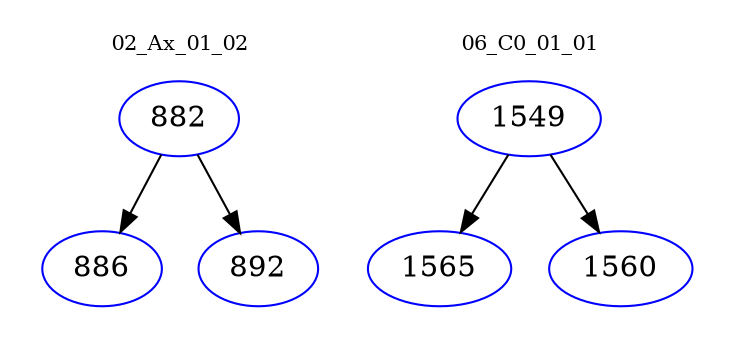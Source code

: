 digraph{
subgraph cluster_0 {
color = white
label = "02_Ax_01_02";
fontsize=10;
T0_882 [label="882", color="blue"]
T0_882 -> T0_886 [color="black"]
T0_886 [label="886", color="blue"]
T0_882 -> T0_892 [color="black"]
T0_892 [label="892", color="blue"]
}
subgraph cluster_1 {
color = white
label = "06_C0_01_01";
fontsize=10;
T1_1549 [label="1549", color="blue"]
T1_1549 -> T1_1565 [color="black"]
T1_1565 [label="1565", color="blue"]
T1_1549 -> T1_1560 [color="black"]
T1_1560 [label="1560", color="blue"]
}
}
